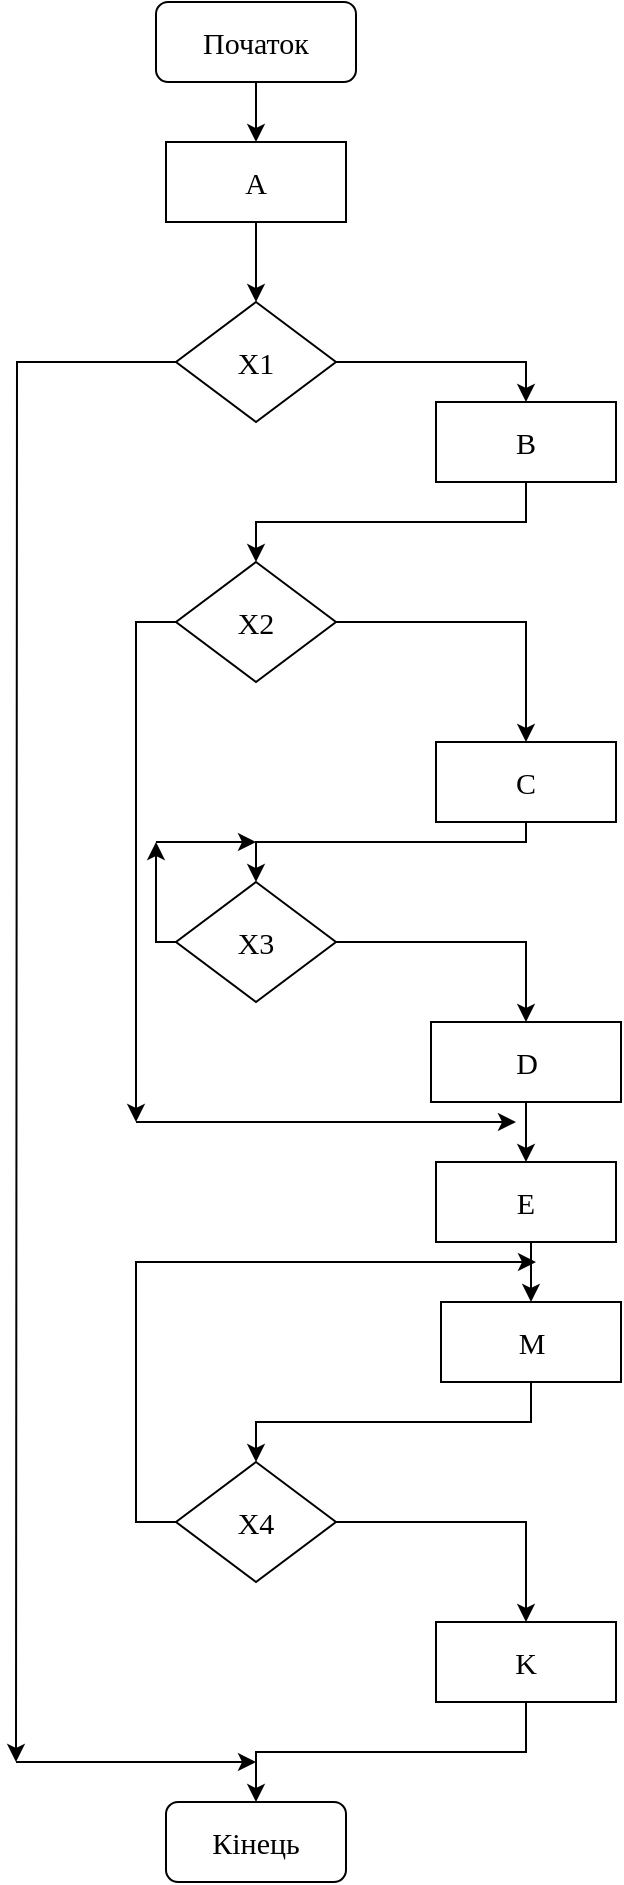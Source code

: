 <mxfile version="20.8.22" type="github">
  <diagram id="C5RBs43oDa-KdzZeNtuy" name="Page-1">
    <mxGraphModel dx="981" dy="558" grid="1" gridSize="10" guides="1" tooltips="1" connect="1" arrows="1" fold="1" page="1" pageScale="1" pageWidth="827" pageHeight="1169" math="0" shadow="0">
      <root>
        <mxCell id="WIyWlLk6GJQsqaUBKTNV-0" />
        <mxCell id="WIyWlLk6GJQsqaUBKTNV-1" parent="WIyWlLk6GJQsqaUBKTNV-0" />
        <mxCell id="ZWrd6oJcgEBTgD4ePZHq-7" style="edgeStyle=orthogonalEdgeStyle;rounded=0;orthogonalLoop=1;jettySize=auto;html=1;exitX=0.5;exitY=1;exitDx=0;exitDy=0;entryX=0.5;entryY=0;entryDx=0;entryDy=0;fontFamily=Times New Roman;fontSize=15;" edge="1" parent="WIyWlLk6GJQsqaUBKTNV-1" source="ZWrd6oJcgEBTgD4ePZHq-0" target="ZWrd6oJcgEBTgD4ePZHq-2">
          <mxGeometry relative="1" as="geometry" />
        </mxCell>
        <mxCell id="ZWrd6oJcgEBTgD4ePZHq-0" value="&lt;font face=&quot;Times New Roman&quot; style=&quot;font-size: 15px;&quot;&gt;Початок&lt;/font&gt;" style="rounded=1;whiteSpace=wrap;html=1;" vertex="1" parent="WIyWlLk6GJQsqaUBKTNV-1">
          <mxGeometry x="330" y="10" width="100" height="40" as="geometry" />
        </mxCell>
        <mxCell id="ZWrd6oJcgEBTgD4ePZHq-8" style="edgeStyle=orthogonalEdgeStyle;rounded=0;orthogonalLoop=1;jettySize=auto;html=1;exitX=0.5;exitY=1;exitDx=0;exitDy=0;entryX=0.5;entryY=0;entryDx=0;entryDy=0;fontFamily=Times New Roman;fontSize=15;" edge="1" parent="WIyWlLk6GJQsqaUBKTNV-1" source="ZWrd6oJcgEBTgD4ePZHq-2" target="ZWrd6oJcgEBTgD4ePZHq-3">
          <mxGeometry relative="1" as="geometry" />
        </mxCell>
        <mxCell id="ZWrd6oJcgEBTgD4ePZHq-2" value="А" style="rounded=0;whiteSpace=wrap;html=1;fontFamily=Times New Roman;fontSize=15;" vertex="1" parent="WIyWlLk6GJQsqaUBKTNV-1">
          <mxGeometry x="335" y="80" width="90" height="40" as="geometry" />
        </mxCell>
        <mxCell id="ZWrd6oJcgEBTgD4ePZHq-6" style="edgeStyle=orthogonalEdgeStyle;rounded=0;orthogonalLoop=1;jettySize=auto;html=1;exitX=1;exitY=0.5;exitDx=0;exitDy=0;entryX=0.5;entryY=0;entryDx=0;entryDy=0;fontFamily=Times New Roman;fontSize=15;" edge="1" parent="WIyWlLk6GJQsqaUBKTNV-1" source="ZWrd6oJcgEBTgD4ePZHq-3" target="ZWrd6oJcgEBTgD4ePZHq-4">
          <mxGeometry relative="1" as="geometry" />
        </mxCell>
        <mxCell id="ZWrd6oJcgEBTgD4ePZHq-29" style="edgeStyle=orthogonalEdgeStyle;rounded=0;orthogonalLoop=1;jettySize=auto;html=1;exitX=0;exitY=0.5;exitDx=0;exitDy=0;fontFamily=Times New Roman;fontSize=15;" edge="1" parent="WIyWlLk6GJQsqaUBKTNV-1" source="ZWrd6oJcgEBTgD4ePZHq-3">
          <mxGeometry relative="1" as="geometry">
            <mxPoint x="260" y="890" as="targetPoint" />
          </mxGeometry>
        </mxCell>
        <mxCell id="ZWrd6oJcgEBTgD4ePZHq-3" value="X1" style="rhombus;whiteSpace=wrap;html=1;fontFamily=Times New Roman;fontSize=15;" vertex="1" parent="WIyWlLk6GJQsqaUBKTNV-1">
          <mxGeometry x="340" y="160" width="80" height="60" as="geometry" />
        </mxCell>
        <mxCell id="ZWrd6oJcgEBTgD4ePZHq-10" style="edgeStyle=orthogonalEdgeStyle;rounded=0;orthogonalLoop=1;jettySize=auto;html=1;exitX=0.5;exitY=1;exitDx=0;exitDy=0;entryX=0.5;entryY=0;entryDx=0;entryDy=0;fontFamily=Times New Roman;fontSize=15;" edge="1" parent="WIyWlLk6GJQsqaUBKTNV-1" source="ZWrd6oJcgEBTgD4ePZHq-4" target="ZWrd6oJcgEBTgD4ePZHq-9">
          <mxGeometry relative="1" as="geometry">
            <Array as="points">
              <mxPoint x="515" y="270" />
              <mxPoint x="380" y="270" />
            </Array>
          </mxGeometry>
        </mxCell>
        <mxCell id="ZWrd6oJcgEBTgD4ePZHq-4" value="B" style="rounded=0;whiteSpace=wrap;html=1;fontFamily=Times New Roman;fontSize=15;" vertex="1" parent="WIyWlLk6GJQsqaUBKTNV-1">
          <mxGeometry x="470" y="210" width="90" height="40" as="geometry" />
        </mxCell>
        <mxCell id="ZWrd6oJcgEBTgD4ePZHq-12" style="edgeStyle=orthogonalEdgeStyle;rounded=0;orthogonalLoop=1;jettySize=auto;html=1;exitX=1;exitY=0.5;exitDx=0;exitDy=0;entryX=0.5;entryY=0;entryDx=0;entryDy=0;fontFamily=Times New Roman;fontSize=15;" edge="1" parent="WIyWlLk6GJQsqaUBKTNV-1" source="ZWrd6oJcgEBTgD4ePZHq-9" target="ZWrd6oJcgEBTgD4ePZHq-11">
          <mxGeometry relative="1" as="geometry" />
        </mxCell>
        <mxCell id="ZWrd6oJcgEBTgD4ePZHq-31" style="edgeStyle=orthogonalEdgeStyle;rounded=0;orthogonalLoop=1;jettySize=auto;html=1;exitX=0;exitY=0.5;exitDx=0;exitDy=0;fontFamily=Times New Roman;fontSize=15;" edge="1" parent="WIyWlLk6GJQsqaUBKTNV-1" source="ZWrd6oJcgEBTgD4ePZHq-9">
          <mxGeometry relative="1" as="geometry">
            <mxPoint x="320" y="570" as="targetPoint" />
          </mxGeometry>
        </mxCell>
        <mxCell id="ZWrd6oJcgEBTgD4ePZHq-9" value="X2" style="rhombus;whiteSpace=wrap;html=1;fontFamily=Times New Roman;fontSize=15;" vertex="1" parent="WIyWlLk6GJQsqaUBKTNV-1">
          <mxGeometry x="340" y="290" width="80" height="60" as="geometry" />
        </mxCell>
        <mxCell id="ZWrd6oJcgEBTgD4ePZHq-14" style="edgeStyle=orthogonalEdgeStyle;rounded=0;orthogonalLoop=1;jettySize=auto;html=1;exitX=0.5;exitY=1;exitDx=0;exitDy=0;entryX=0.5;entryY=0;entryDx=0;entryDy=0;fontFamily=Times New Roman;fontSize=15;" edge="1" parent="WIyWlLk6GJQsqaUBKTNV-1" source="ZWrd6oJcgEBTgD4ePZHq-11" target="ZWrd6oJcgEBTgD4ePZHq-13">
          <mxGeometry relative="1" as="geometry">
            <Array as="points">
              <mxPoint x="515" y="430" />
              <mxPoint x="380" y="430" />
            </Array>
          </mxGeometry>
        </mxCell>
        <mxCell id="ZWrd6oJcgEBTgD4ePZHq-11" value="C" style="rounded=0;whiteSpace=wrap;html=1;fontFamily=Times New Roman;fontSize=15;" vertex="1" parent="WIyWlLk6GJQsqaUBKTNV-1">
          <mxGeometry x="470" y="380" width="90" height="40" as="geometry" />
        </mxCell>
        <mxCell id="ZWrd6oJcgEBTgD4ePZHq-19" style="edgeStyle=orthogonalEdgeStyle;rounded=0;orthogonalLoop=1;jettySize=auto;html=1;exitX=1;exitY=0.5;exitDx=0;exitDy=0;entryX=0.5;entryY=0;entryDx=0;entryDy=0;fontFamily=Times New Roman;fontSize=15;" edge="1" parent="WIyWlLk6GJQsqaUBKTNV-1" source="ZWrd6oJcgEBTgD4ePZHq-13" target="ZWrd6oJcgEBTgD4ePZHq-16">
          <mxGeometry relative="1" as="geometry" />
        </mxCell>
        <mxCell id="ZWrd6oJcgEBTgD4ePZHq-33" style="edgeStyle=orthogonalEdgeStyle;rounded=0;orthogonalLoop=1;jettySize=auto;html=1;exitX=0;exitY=0.5;exitDx=0;exitDy=0;fontFamily=Times New Roman;fontSize=15;" edge="1" parent="WIyWlLk6GJQsqaUBKTNV-1" source="ZWrd6oJcgEBTgD4ePZHq-13">
          <mxGeometry relative="1" as="geometry">
            <mxPoint x="330" y="430" as="targetPoint" />
            <Array as="points">
              <mxPoint x="330" y="480" />
              <mxPoint x="330" y="430" />
            </Array>
          </mxGeometry>
        </mxCell>
        <mxCell id="ZWrd6oJcgEBTgD4ePZHq-13" value="X3" style="rhombus;whiteSpace=wrap;html=1;fontFamily=Times New Roman;fontSize=15;" vertex="1" parent="WIyWlLk6GJQsqaUBKTNV-1">
          <mxGeometry x="340" y="450" width="80" height="60" as="geometry" />
        </mxCell>
        <mxCell id="ZWrd6oJcgEBTgD4ePZHq-20" style="edgeStyle=orthogonalEdgeStyle;rounded=0;orthogonalLoop=1;jettySize=auto;html=1;exitX=0.5;exitY=1;exitDx=0;exitDy=0;entryX=0.5;entryY=0;entryDx=0;entryDy=0;fontFamily=Times New Roman;fontSize=15;" edge="1" parent="WIyWlLk6GJQsqaUBKTNV-1" source="ZWrd6oJcgEBTgD4ePZHq-16" target="ZWrd6oJcgEBTgD4ePZHq-17">
          <mxGeometry relative="1" as="geometry" />
        </mxCell>
        <mxCell id="ZWrd6oJcgEBTgD4ePZHq-16" value="D" style="rounded=0;whiteSpace=wrap;html=1;fontFamily=Times New Roman;fontSize=15;" vertex="1" parent="WIyWlLk6GJQsqaUBKTNV-1">
          <mxGeometry x="467.5" y="520" width="95" height="40" as="geometry" />
        </mxCell>
        <mxCell id="ZWrd6oJcgEBTgD4ePZHq-21" style="edgeStyle=orthogonalEdgeStyle;rounded=0;orthogonalLoop=1;jettySize=auto;html=1;exitX=0.5;exitY=1;exitDx=0;exitDy=0;entryX=0.5;entryY=0;entryDx=0;entryDy=0;fontFamily=Times New Roman;fontSize=15;" edge="1" parent="WIyWlLk6GJQsqaUBKTNV-1" source="ZWrd6oJcgEBTgD4ePZHq-17" target="ZWrd6oJcgEBTgD4ePZHq-18">
          <mxGeometry relative="1" as="geometry" />
        </mxCell>
        <mxCell id="ZWrd6oJcgEBTgD4ePZHq-17" value="E" style="rounded=0;whiteSpace=wrap;html=1;fontFamily=Times New Roman;fontSize=15;" vertex="1" parent="WIyWlLk6GJQsqaUBKTNV-1">
          <mxGeometry x="470" y="590" width="90" height="40" as="geometry" />
        </mxCell>
        <mxCell id="ZWrd6oJcgEBTgD4ePZHq-23" style="edgeStyle=orthogonalEdgeStyle;rounded=0;orthogonalLoop=1;jettySize=auto;html=1;exitX=0.5;exitY=1;exitDx=0;exitDy=0;entryX=0.5;entryY=0;entryDx=0;entryDy=0;fontFamily=Times New Roman;fontSize=15;" edge="1" parent="WIyWlLk6GJQsqaUBKTNV-1" source="ZWrd6oJcgEBTgD4ePZHq-18" target="ZWrd6oJcgEBTgD4ePZHq-22">
          <mxGeometry relative="1" as="geometry" />
        </mxCell>
        <mxCell id="ZWrd6oJcgEBTgD4ePZHq-18" value="M" style="rounded=0;whiteSpace=wrap;html=1;fontFamily=Times New Roman;fontSize=15;" vertex="1" parent="WIyWlLk6GJQsqaUBKTNV-1">
          <mxGeometry x="472.5" y="660" width="90" height="40" as="geometry" />
        </mxCell>
        <mxCell id="ZWrd6oJcgEBTgD4ePZHq-25" style="edgeStyle=orthogonalEdgeStyle;rounded=0;orthogonalLoop=1;jettySize=auto;html=1;exitX=1;exitY=0.5;exitDx=0;exitDy=0;fontFamily=Times New Roman;fontSize=15;" edge="1" parent="WIyWlLk6GJQsqaUBKTNV-1" source="ZWrd6oJcgEBTgD4ePZHq-22" target="ZWrd6oJcgEBTgD4ePZHq-24">
          <mxGeometry relative="1" as="geometry" />
        </mxCell>
        <mxCell id="ZWrd6oJcgEBTgD4ePZHq-35" style="edgeStyle=orthogonalEdgeStyle;rounded=0;orthogonalLoop=1;jettySize=auto;html=1;exitX=0;exitY=0.5;exitDx=0;exitDy=0;fontFamily=Times New Roman;fontSize=15;" edge="1" parent="WIyWlLk6GJQsqaUBKTNV-1" source="ZWrd6oJcgEBTgD4ePZHq-22">
          <mxGeometry relative="1" as="geometry">
            <mxPoint x="520" y="640" as="targetPoint" />
            <Array as="points">
              <mxPoint x="320" y="770" />
              <mxPoint x="320" y="640" />
            </Array>
          </mxGeometry>
        </mxCell>
        <mxCell id="ZWrd6oJcgEBTgD4ePZHq-22" value="X4" style="rhombus;whiteSpace=wrap;html=1;fontFamily=Times New Roman;fontSize=15;" vertex="1" parent="WIyWlLk6GJQsqaUBKTNV-1">
          <mxGeometry x="340" y="740" width="80" height="60" as="geometry" />
        </mxCell>
        <mxCell id="ZWrd6oJcgEBTgD4ePZHq-28" style="edgeStyle=orthogonalEdgeStyle;rounded=0;orthogonalLoop=1;jettySize=auto;html=1;exitX=0.5;exitY=1;exitDx=0;exitDy=0;entryX=0.5;entryY=0;entryDx=0;entryDy=0;fontFamily=Times New Roman;fontSize=15;" edge="1" parent="WIyWlLk6GJQsqaUBKTNV-1" source="ZWrd6oJcgEBTgD4ePZHq-24" target="ZWrd6oJcgEBTgD4ePZHq-27">
          <mxGeometry relative="1" as="geometry" />
        </mxCell>
        <mxCell id="ZWrd6oJcgEBTgD4ePZHq-24" value="K" style="rounded=0;whiteSpace=wrap;html=1;fontFamily=Times New Roman;fontSize=15;" vertex="1" parent="WIyWlLk6GJQsqaUBKTNV-1">
          <mxGeometry x="470" y="820" width="90" height="40" as="geometry" />
        </mxCell>
        <mxCell id="ZWrd6oJcgEBTgD4ePZHq-27" value="Кінець" style="rounded=1;whiteSpace=wrap;html=1;fontFamily=Times New Roman;fontSize=15;" vertex="1" parent="WIyWlLk6GJQsqaUBKTNV-1">
          <mxGeometry x="335" y="910" width="90" height="40" as="geometry" />
        </mxCell>
        <mxCell id="ZWrd6oJcgEBTgD4ePZHq-30" value="" style="edgeStyle=none;orthogonalLoop=1;jettySize=auto;html=1;rounded=0;fontFamily=Times New Roman;fontSize=15;" edge="1" parent="WIyWlLk6GJQsqaUBKTNV-1">
          <mxGeometry width="100" relative="1" as="geometry">
            <mxPoint x="260" y="890" as="sourcePoint" />
            <mxPoint x="380" y="890" as="targetPoint" />
            <Array as="points" />
          </mxGeometry>
        </mxCell>
        <mxCell id="ZWrd6oJcgEBTgD4ePZHq-32" value="" style="endArrow=classic;html=1;rounded=0;fontFamily=Times New Roman;fontSize=15;" edge="1" parent="WIyWlLk6GJQsqaUBKTNV-1">
          <mxGeometry width="50" height="50" relative="1" as="geometry">
            <mxPoint x="320" y="570" as="sourcePoint" />
            <mxPoint x="510" y="570" as="targetPoint" />
          </mxGeometry>
        </mxCell>
        <mxCell id="ZWrd6oJcgEBTgD4ePZHq-34" value="" style="endArrow=classic;html=1;rounded=0;fontFamily=Times New Roman;fontSize=15;" edge="1" parent="WIyWlLk6GJQsqaUBKTNV-1">
          <mxGeometry width="50" height="50" relative="1" as="geometry">
            <mxPoint x="330" y="430" as="sourcePoint" />
            <mxPoint x="380" y="430" as="targetPoint" />
          </mxGeometry>
        </mxCell>
      </root>
    </mxGraphModel>
  </diagram>
</mxfile>
